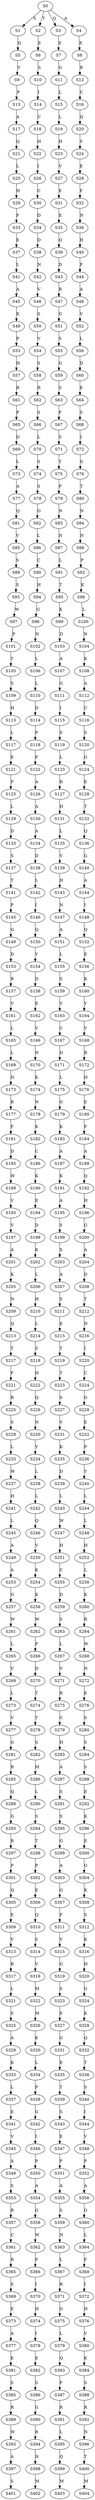 strict digraph  {
	S0 -> S1 [ label = S ];
	S0 -> S2 [ label = T ];
	S0 -> S3 [ label = Q ];
	S0 -> S4 [ label = A ];
	S1 -> S5 [ label = Q ];
	S2 -> S6 [ label = E ];
	S3 -> S7 [ label = E ];
	S4 -> S8 [ label = E ];
	S5 -> S9 [ label = V ];
	S6 -> S10 [ label = S ];
	S7 -> S11 [ label = G ];
	S8 -> S12 [ label = R ];
	S9 -> S13 [ label = P ];
	S10 -> S14 [ label = I ];
	S11 -> S15 [ label = L ];
	S12 -> S16 [ label = C ];
	S13 -> S17 [ label = A ];
	S14 -> S18 [ label = C ];
	S15 -> S19 [ label = L ];
	S16 -> S20 [ label = Q ];
	S17 -> S21 [ label = Q ];
	S18 -> S22 [ label = H ];
	S19 -> S23 [ label = H ];
	S20 -> S24 [ label = V ];
	S21 -> S25 [ label = L ];
	S22 -> S26 [ label = I ];
	S23 -> S27 [ label = V ];
	S24 -> S28 [ label = E ];
	S25 -> S29 [ label = H ];
	S26 -> S30 [ label = C ];
	S27 -> S31 [ label = E ];
	S28 -> S32 [ label = F ];
	S29 -> S33 [ label = F ];
	S30 -> S34 [ label = D ];
	S31 -> S35 [ label = E ];
	S32 -> S36 [ label = N ];
	S33 -> S37 [ label = E ];
	S34 -> S38 [ label = D ];
	S35 -> S39 [ label = Q ];
	S36 -> S40 [ label = H ];
	S37 -> S41 [ label = L ];
	S38 -> S42 [ label = N ];
	S39 -> S43 [ label = D ];
	S40 -> S44 [ label = F ];
	S41 -> S45 [ label = A ];
	S42 -> S46 [ label = V ];
	S43 -> S47 [ label = R ];
	S44 -> S48 [ label = A ];
	S45 -> S49 [ label = K ];
	S46 -> S50 [ label = S ];
	S47 -> S51 [ label = G ];
	S48 -> S52 [ label = V ];
	S49 -> S53 [ label = P ];
	S50 -> S54 [ label = V ];
	S51 -> S55 [ label = S ];
	S52 -> S56 [ label = L ];
	S53 -> S57 [ label = H ];
	S54 -> S58 [ label = S ];
	S55 -> S59 [ label = G ];
	S56 -> S60 [ label = D ];
	S57 -> S61 [ label = R ];
	S58 -> S62 [ label = R ];
	S59 -> S63 [ label = S ];
	S60 -> S64 [ label = E ];
	S61 -> S65 [ label = P ];
	S62 -> S66 [ label = S ];
	S63 -> S67 [ label = F ];
	S64 -> S68 [ label = S ];
	S65 -> S69 [ label = D ];
	S66 -> S70 [ label = L ];
	S67 -> S71 [ label = S ];
	S68 -> S72 [ label = I ];
	S69 -> S73 [ label = L ];
	S70 -> S74 [ label = S ];
	S71 -> S75 [ label = T ];
	S72 -> S76 [ label = S ];
	S73 -> S77 [ label = A ];
	S74 -> S78 [ label = S ];
	S75 -> S79 [ label = P ];
	S76 -> S80 [ label = T ];
	S77 -> S81 [ label = Q ];
	S78 -> S82 [ label = G ];
	S79 -> S83 [ label = N ];
	S80 -> S84 [ label = N ];
	S81 -> S85 [ label = V ];
	S82 -> S86 [ label = L ];
	S83 -> S87 [ label = N ];
	S84 -> S88 [ label = N ];
	S85 -> S89 [ label = S ];
	S86 -> S90 [ label = C ];
	S87 -> S91 [ label = L ];
	S88 -> S92 [ label = P ];
	S89 -> S93 [ label = S ];
	S90 -> S94 [ label = H ];
	S91 -> S95 [ label = T ];
	S92 -> S96 [ label = K ];
	S93 -> S97 [ label = W ];
	S94 -> S98 [ label = G ];
	S95 -> S99 [ label = K ];
	S96 -> S100 [ label = L ];
	S97 -> S101 [ label = P ];
	S98 -> S102 [ label = N ];
	S99 -> S103 [ label = D ];
	S100 -> S104 [ label = N ];
	S101 -> S105 [ label = T ];
	S102 -> S106 [ label = L ];
	S103 -> S107 [ label = A ];
	S104 -> S108 [ label = K ];
	S105 -> S109 [ label = S ];
	S106 -> S110 [ label = L ];
	S107 -> S111 [ label = G ];
	S108 -> S112 [ label = A ];
	S109 -> S113 [ label = H ];
	S110 -> S114 [ label = D ];
	S111 -> S115 [ label = I ];
	S112 -> S116 [ label = C ];
	S113 -> S117 [ label = L ];
	S114 -> S118 [ label = P ];
	S115 -> S119 [ label = S ];
	S116 -> S120 [ label = S ];
	S117 -> S121 [ label = E ];
	S118 -> S122 [ label = P ];
	S119 -> S123 [ label = L ];
	S120 -> S124 [ label = G ];
	S121 -> S125 [ label = P ];
	S122 -> S126 [ label = A ];
	S123 -> S127 [ label = R ];
	S124 -> S128 [ label = E ];
	S125 -> S129 [ label = L ];
	S126 -> S130 [ label = A ];
	S127 -> S131 [ label = H ];
	S128 -> S132 [ label = T ];
	S129 -> S133 [ label = D ];
	S130 -> S134 [ label = A ];
	S131 -> S135 [ label = L ];
	S132 -> S136 [ label = Q ];
	S133 -> S137 [ label = S ];
	S134 -> S138 [ label = D ];
	S135 -> S139 [ label = V ];
	S136 -> S140 [ label = G ];
	S137 -> S141 [ label = T ];
	S138 -> S142 [ label = L ];
	S139 -> S143 [ label = H ];
	S140 -> S144 [ label = A ];
	S141 -> S145 [ label = P ];
	S142 -> S146 [ label = I ];
	S143 -> S147 [ label = N ];
	S144 -> S148 [ label = I ];
	S145 -> S149 [ label = G ];
	S146 -> S150 [ label = Q ];
	S147 -> S151 [ label = A ];
	S148 -> S152 [ label = Q ];
	S149 -> S153 [ label = D ];
	S150 -> S154 [ label = Y ];
	S151 -> S155 [ label = L ];
	S152 -> S156 [ label = E ];
	S153 -> S157 [ label = R ];
	S154 -> S158 [ label = D ];
	S155 -> S159 [ label = S ];
	S156 -> S160 [ label = K ];
	S157 -> S161 [ label = V ];
	S158 -> S162 [ label = E ];
	S159 -> S163 [ label = V ];
	S160 -> S164 [ label = Y ];
	S161 -> S165 [ label = L ];
	S162 -> S166 [ label = V ];
	S163 -> S167 [ label = C ];
	S164 -> S168 [ label = V ];
	S165 -> S169 [ label = L ];
	S166 -> S170 [ label = N ];
	S167 -> S171 [ label = D ];
	S168 -> S172 [ label = R ];
	S169 -> S173 [ label = N ];
	S170 -> S174 [ label = K ];
	S171 -> S175 [ label = L ];
	S172 -> S176 [ label = H ];
	S173 -> S177 [ label = R ];
	S174 -> S178 [ label = N ];
	S175 -> S179 [ label = G ];
	S176 -> S180 [ label = E ];
	S177 -> S181 [ label = F ];
	S178 -> S182 [ label = K ];
	S179 -> S183 [ label = K ];
	S180 -> S184 [ label = F ];
	S181 -> S185 [ label = D ];
	S182 -> S186 [ label = C ];
	S183 -> S187 [ label = A ];
	S184 -> S188 [ label = A ];
	S185 -> S189 [ label = W ];
	S186 -> S190 [ label = K ];
	S187 -> S191 [ label = K ];
	S188 -> S192 [ label = Q ];
	S189 -> S193 [ label = V ];
	S190 -> S194 [ label = E ];
	S191 -> S195 [ label = A ];
	S192 -> S196 [ label = H ];
	S193 -> S197 [ label = V ];
	S194 -> S198 [ label = D ];
	S195 -> S199 [ label = S ];
	S196 -> S200 [ label = G ];
	S197 -> S201 [ label = A ];
	S198 -> S202 [ label = K ];
	S199 -> S203 [ label = S ];
	S200 -> S204 [ label = A ];
	S201 -> S205 [ label = K ];
	S202 -> S206 [ label = L ];
	S203 -> S207 [ label = A ];
	S204 -> S208 [ label = D ];
	S205 -> S209 [ label = N ];
	S206 -> S210 [ label = H ];
	S207 -> S211 [ label = S ];
	S208 -> S212 [ label = T ];
	S209 -> S213 [ label = Q ];
	S210 -> S214 [ label = L ];
	S211 -> S215 [ label = E ];
	S212 -> S216 [ label = N ];
	S213 -> S217 [ label = T ];
	S214 -> S218 [ label = S ];
	S215 -> S219 [ label = T ];
	S216 -> S220 [ label = I ];
	S217 -> S221 [ label = F ];
	S218 -> S222 [ label = H ];
	S219 -> S223 [ label = T ];
	S220 -> S224 [ label = C ];
	S221 -> S225 [ label = R ];
	S222 -> S226 [ label = Q ];
	S223 -> S227 [ label = S ];
	S224 -> S228 [ label = G ];
	S225 -> S229 [ label = S ];
	S226 -> S230 [ label = N ];
	S227 -> S231 [ label = V ];
	S228 -> S232 [ label = E ];
	S229 -> S233 [ label = L ];
	S230 -> S234 [ label = Y ];
	S231 -> S235 [ label = K ];
	S232 -> S236 [ label = P ];
	S233 -> S237 [ label = W ];
	S234 -> S238 [ label = L ];
	S235 -> S239 [ label = D ];
	S236 -> S240 [ label = Y ];
	S237 -> S241 [ label = H ];
	S238 -> S242 [ label = L ];
	S239 -> S243 [ label = L ];
	S240 -> S244 [ label = L ];
	S241 -> S245 [ label = L ];
	S242 -> S246 [ label = Q ];
	S243 -> S247 [ label = W ];
	S244 -> S248 [ label = L ];
	S245 -> S249 [ label = A ];
	S246 -> S250 [ label = V ];
	S247 -> S251 [ label = H ];
	S248 -> S252 [ label = H ];
	S249 -> S253 [ label = A ];
	S250 -> S254 [ label = K ];
	S251 -> S255 [ label = C ];
	S252 -> S256 [ label = L ];
	S253 -> S257 [ label = G ];
	S254 -> S258 [ label = K ];
	S255 -> S259 [ label = D ];
	S256 -> S260 [ label = K ];
	S257 -> S261 [ label = W ];
	S258 -> S262 [ label = W ];
	S259 -> S263 [ label = S ];
	S260 -> S264 [ label = R ];
	S261 -> S265 [ label = L ];
	S262 -> S266 [ label = P ];
	S263 -> S267 [ label = L ];
	S264 -> S268 [ label = W ];
	S265 -> S269 [ label = V ];
	S266 -> S270 [ label = D ];
	S267 -> S271 [ label = V ];
	S268 -> S272 [ label = N ];
	S269 -> S273 [ label = L ];
	S270 -> S274 [ label = T ];
	S271 -> S275 [ label = R ];
	S272 -> S276 [ label = E ];
	S273 -> S277 [ label = V ];
	S274 -> S278 [ label = T ];
	S275 -> S279 [ label = C ];
	S276 -> S280 [ label = S ];
	S277 -> S281 [ label = G ];
	S278 -> S282 [ label = S ];
	S279 -> S283 [ label = H ];
	S280 -> S284 [ label = S ];
	S281 -> S285 [ label = R ];
	S282 -> S286 [ label = M ];
	S283 -> S287 [ label = A ];
	S284 -> S288 [ label = S ];
	S285 -> S289 [ label = Q ];
	S286 -> S290 [ label = L ];
	S287 -> S291 [ label = S ];
	S288 -> S292 [ label = E ];
	S289 -> S293 [ label = G ];
	S290 -> S294 [ label = S ];
	S291 -> S295 [ label = S ];
	S292 -> S296 [ label = K ];
	S293 -> S297 [ label = R ];
	S294 -> S298 [ label = T ];
	S295 -> S299 [ label = G ];
	S296 -> S300 [ label = E ];
	S297 -> S301 [ label = P ];
	S298 -> S302 [ label = P ];
	S299 -> S303 [ label = A ];
	S300 -> S304 [ label = G ];
	S301 -> S305 [ label = Q ];
	S302 -> S306 [ label = E ];
	S303 -> S307 [ label = G ];
	S304 -> S308 [ label = K ];
	S305 -> S309 [ label = E ];
	S306 -> S310 [ label = Q ];
	S307 -> S311 [ label = F ];
	S308 -> S312 [ label = S ];
	S309 -> S313 [ label = V ];
	S310 -> S314 [ label = S ];
	S311 -> S315 [ label = V ];
	S312 -> S316 [ label = K ];
	S313 -> S317 [ label = R ];
	S314 -> S318 [ label = V ];
	S315 -> S319 [ label = G ];
	S316 -> S320 [ label = H ];
	S317 -> S321 [ label = L ];
	S318 -> S322 [ label = M ];
	S319 -> S323 [ label = S ];
	S320 -> S324 [ label = G ];
	S321 -> S325 [ label = S ];
	S322 -> S326 [ label = M ];
	S323 -> S327 [ label = E ];
	S324 -> S328 [ label = K ];
	S325 -> S329 [ label = A ];
	S326 -> S330 [ label = K ];
	S327 -> S331 [ label = G ];
	S328 -> S332 [ label = Q ];
	S329 -> S333 [ label = K ];
	S330 -> S334 [ label = L ];
	S331 -> S335 [ label = E ];
	S332 -> S336 [ label = T ];
	S333 -> S337 [ label = L ];
	S334 -> S338 [ label = P ];
	S335 -> S339 [ label = T ];
	S336 -> S340 [ label = S ];
	S337 -> S341 [ label = E ];
	S338 -> S342 [ label = G ];
	S339 -> S343 [ label = S ];
	S340 -> S344 [ label = I ];
	S341 -> S345 [ label = V ];
	S342 -> S346 [ label = I ];
	S343 -> S347 [ label = E ];
	S344 -> S348 [ label = V ];
	S345 -> S349 [ label = A ];
	S346 -> S350 [ label = P ];
	S347 -> S351 [ label = P ];
	S348 -> S352 [ label = P ];
	S349 -> S353 [ label = S ];
	S350 -> S354 [ label = A ];
	S351 -> S355 [ label = A ];
	S352 -> S356 [ label = A ];
	S353 -> S357 [ label = R ];
	S354 -> S358 [ label = G ];
	S355 -> S359 [ label = S ];
	S356 -> S360 [ label = G ];
	S357 -> S361 [ label = C ];
	S358 -> S362 [ label = W ];
	S359 -> S363 [ label = N ];
	S360 -> S364 [ label = L ];
	S361 -> S365 [ label = R ];
	S362 -> S366 [ label = F ];
	S363 -> S367 [ label = L ];
	S364 -> S368 [ label = F ];
	S365 -> S369 [ label = S ];
	S366 -> S370 [ label = I ];
	S367 -> S371 [ label = R ];
	S368 -> S372 [ label = I ];
	S369 -> S373 [ label = E ];
	S370 -> S374 [ label = H ];
	S371 -> S375 [ label = G ];
	S372 -> S376 [ label = H ];
	S373 -> S377 [ label = A ];
	S374 -> S378 [ label = I ];
	S375 -> S379 [ label = L ];
	S376 -> S380 [ label = V ];
	S377 -> S381 [ label = E ];
	S378 -> S382 [ label = E ];
	S379 -> S383 [ label = Q ];
	S380 -> S384 [ label = K ];
	S381 -> S385 [ label = S ];
	S382 -> S386 [ label = S ];
	S383 -> S387 [ label = F ];
	S384 -> S388 [ label = S ];
	S385 -> S389 [ label = R ];
	S386 -> S390 [ label = G ];
	S387 -> S391 [ label = R ];
	S388 -> S392 [ label = R ];
	S389 -> S393 [ label = W ];
	S390 -> S394 [ label = R ];
	S391 -> S395 [ label = L ];
	S392 -> S396 [ label = N ];
	S393 -> S397 [ label = A ];
	S394 -> S398 [ label = N ];
	S395 -> S399 [ label = Q ];
	S396 -> S400 [ label = T ];
	S397 -> S401 [ label = S ];
	S398 -> S402 [ label = M ];
	S399 -> S403 [ label = M ];
	S400 -> S404 [ label = M ];
}
